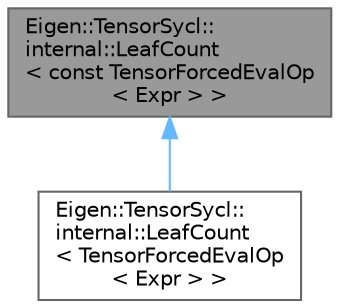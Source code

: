 digraph "Eigen::TensorSycl::internal::LeafCount&lt; const TensorForcedEvalOp&lt; Expr &gt; &gt;"
{
 // LATEX_PDF_SIZE
  bgcolor="transparent";
  edge [fontname=Helvetica,fontsize=10,labelfontname=Helvetica,labelfontsize=10];
  node [fontname=Helvetica,fontsize=10,shape=box,height=0.2,width=0.4];
  Node1 [id="Node000001",label="Eigen::TensorSycl::\linternal::LeafCount\l\< const TensorForcedEvalOp\l\< Expr \> \>",height=0.2,width=0.4,color="gray40", fillcolor="grey60", style="filled", fontcolor="black",tooltip="specialisation of the LeafCount struct when the node type is const TensorForcedEvalOp"];
  Node1 -> Node2 [id="edge1_Node000001_Node000002",dir="back",color="steelblue1",style="solid",tooltip=" "];
  Node2 [id="Node000002",label="Eigen::TensorSycl::\linternal::LeafCount\l\< TensorForcedEvalOp\l\< Expr \> \>",height=0.2,width=0.4,color="gray40", fillcolor="white", style="filled",URL="$struct_eigen_1_1_tensor_sycl_1_1internal_1_1_leaf_count_3_01_tensor_forced_eval_op_3_01_expr_01_4_01_4.html",tooltip="specialisation of the LeafCount struct when the node type is TensorForcedEvalOp"];
}
